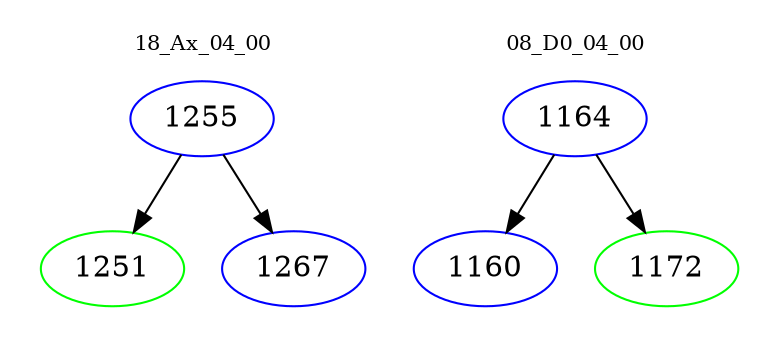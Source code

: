 digraph{
subgraph cluster_0 {
color = white
label = "18_Ax_04_00";
fontsize=10;
T0_1255 [label="1255", color="blue"]
T0_1255 -> T0_1251 [color="black"]
T0_1251 [label="1251", color="green"]
T0_1255 -> T0_1267 [color="black"]
T0_1267 [label="1267", color="blue"]
}
subgraph cluster_1 {
color = white
label = "08_D0_04_00";
fontsize=10;
T1_1164 [label="1164", color="blue"]
T1_1164 -> T1_1160 [color="black"]
T1_1160 [label="1160", color="blue"]
T1_1164 -> T1_1172 [color="black"]
T1_1172 [label="1172", color="green"]
}
}
